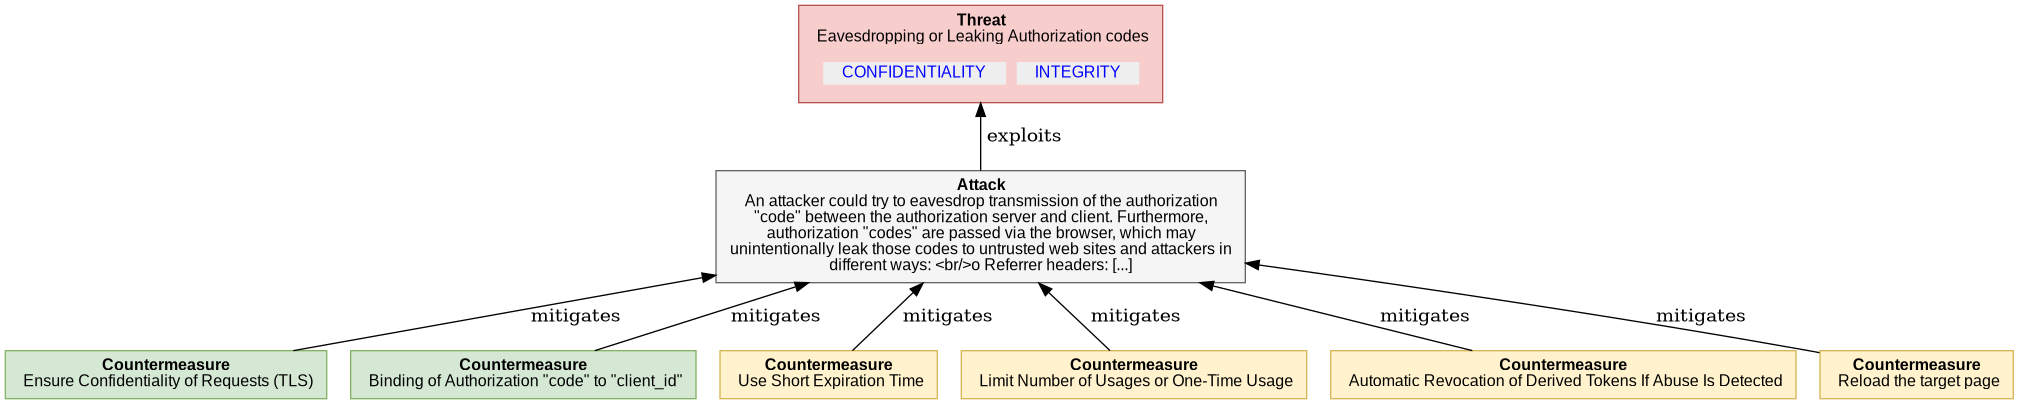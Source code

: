  

@startuml
digraph G {
rankdir="BT";
  node [shape=plaintext, fontname="Arial" fontsize="12"];
    "4_4_1_1_AUTH_CODE_DISCLOSURE" [ fillcolor="#F8CECC", style=filled, shape=polygon, color="#B85450"
    label= 
    <<table border="0" cellborder="0" cellspacing="0">
     <tr><td align="center"><b>Threat</b><br/> 

Eavesdropping or Leaking Authorization codes
</td></tr>
     <tr><td><table border="0" cellborder="0" cellspacing="8"><tr>
                ret += secObj.linkedImpactMDText()
     <td align="center" href="#OAuth2.CONFIDENTIALITY" bgcolor="#EEEEEE"><font color="blue">CONFIDENTIALITY</font></td>
                ret += secObj.linkedImpactMDText()
     <td align="center" href="#OAuth2.INTEGRITY" bgcolor="#EEEEEE"><font color="blue">INTEGRITY</font></td>
     </tr></table></td></tr>   
   </table>>
   ];
    
"4_4_1_1_AUTH_CODE_DISCLOSURE_attack" [ fillcolor="#f5f5f5", style=filled, shape=polygon, color="#666666", label =     
    <<table border="0" cellborder="0" cellspacing="0">
     <tr><td align="center"><b>Attack</b><br/>

An attacker could try to eavesdrop transmission of the authorization<br/>&quot;code&quot; between the authorization server and client. Furthermore,<br/>authorization &quot;codes&quot; are passed via the browser, which may<br/>unintentionally leak those codes to untrusted web sites and attackers in<br/>different ways: &lt;br/&gt;o Referrer headers: [...]
</td></tr>
   </table>>
    ]

"4_4_1_1_AUTH_CODE_DISCLOSURE_attack" -> "4_4_1_1_AUTH_CODE_DISCLOSURE"  [label = " exploits"]

    "4_4_1_1_AUTH_CODE_DISCLOSURE_countermeasure0" [ 
       fillcolor="#D5E8D4", style=filled, shape=polygon, color="#82B366", label =     
    <<table border="0" cellborder="0" cellspacing="0">
     <tr><td align="left"><b>Countermeasure</b><br/> 

Ensure Confidentiality of Requests (TLS)
</td></tr>
   </table>>
   ]

     "4_4_1_1_AUTH_CODE_DISCLOSURE_countermeasure0" -> "4_4_1_1_AUTH_CODE_DISCLOSURE_attack" [label = " mitigates"]

    "4_4_1_1_AUTH_CODE_DISCLOSURE_countermeasure1" [ 
       fillcolor="#D5E8D4", style=filled, shape=polygon, color="#82B366", label =     
    <<table border="0" cellborder="0" cellspacing="0">
     <tr><td align="left"><b>Countermeasure</b><br/> 

Binding of Authorization &quot;code&quot; to &quot;client_id&quot;
</td></tr>
   </table>>
   ]

     "4_4_1_1_AUTH_CODE_DISCLOSURE_countermeasure1" -> "4_4_1_1_AUTH_CODE_DISCLOSURE_attack" [label = " mitigates"]

    "4_4_1_1_AUTH_CODE_DISCLOSURE_countermeasure2" [ 
       fillcolor="#FFF2CC", style=filled, shape=polygon, color="#D6B656", label =     
    <<table border="0" cellborder="0" cellspacing="0">
     <tr><td align="left"><b>Countermeasure</b><br/> 

Use Short Expiration Time
</td></tr>
   </table>>
   ]

     "4_4_1_1_AUTH_CODE_DISCLOSURE_countermeasure2" -> "4_4_1_1_AUTH_CODE_DISCLOSURE_attack" [label = " mitigates"]

    "4_4_1_1_AUTH_CODE_DISCLOSURE_countermeasure3" [ 
       fillcolor="#FFF2CC", style=filled, shape=polygon, color="#D6B656", label =     
    <<table border="0" cellborder="0" cellspacing="0">
     <tr><td align="left"><b>Countermeasure</b><br/> 

Limit Number of Usages or One-Time Usage
</td></tr>
   </table>>
   ]

     "4_4_1_1_AUTH_CODE_DISCLOSURE_countermeasure3" -> "4_4_1_1_AUTH_CODE_DISCLOSURE_attack" [label = " mitigates"]

    "4_4_1_1_AUTH_CODE_DISCLOSURE_countermeasure4" [ 
       fillcolor="#FFF2CC", style=filled, shape=polygon, color="#D6B656", label =     
    <<table border="0" cellborder="0" cellspacing="0">
     <tr><td align="left"><b>Countermeasure</b><br/> 

Automatic Revocation of Derived Tokens If Abuse Is Detected
</td></tr>
   </table>>
   ]

     "4_4_1_1_AUTH_CODE_DISCLOSURE_countermeasure4" -> "4_4_1_1_AUTH_CODE_DISCLOSURE_attack" [label = " mitigates"]

    "4_4_1_1_AUTH_CODE_DISCLOSURE_countermeasure5" [ 
       fillcolor="#FFF2CC", style=filled, shape=polygon, color="#D6B656", label =     
    <<table border="0" cellborder="0" cellspacing="0">
     <tr><td align="left"><b>Countermeasure</b><br/> 

Reload the target page
</td></tr>
   </table>>
   ]

     "4_4_1_1_AUTH_CODE_DISCLOSURE_countermeasure5" -> "4_4_1_1_AUTH_CODE_DISCLOSURE_attack" [label = " mitigates"]

}
@enduml

